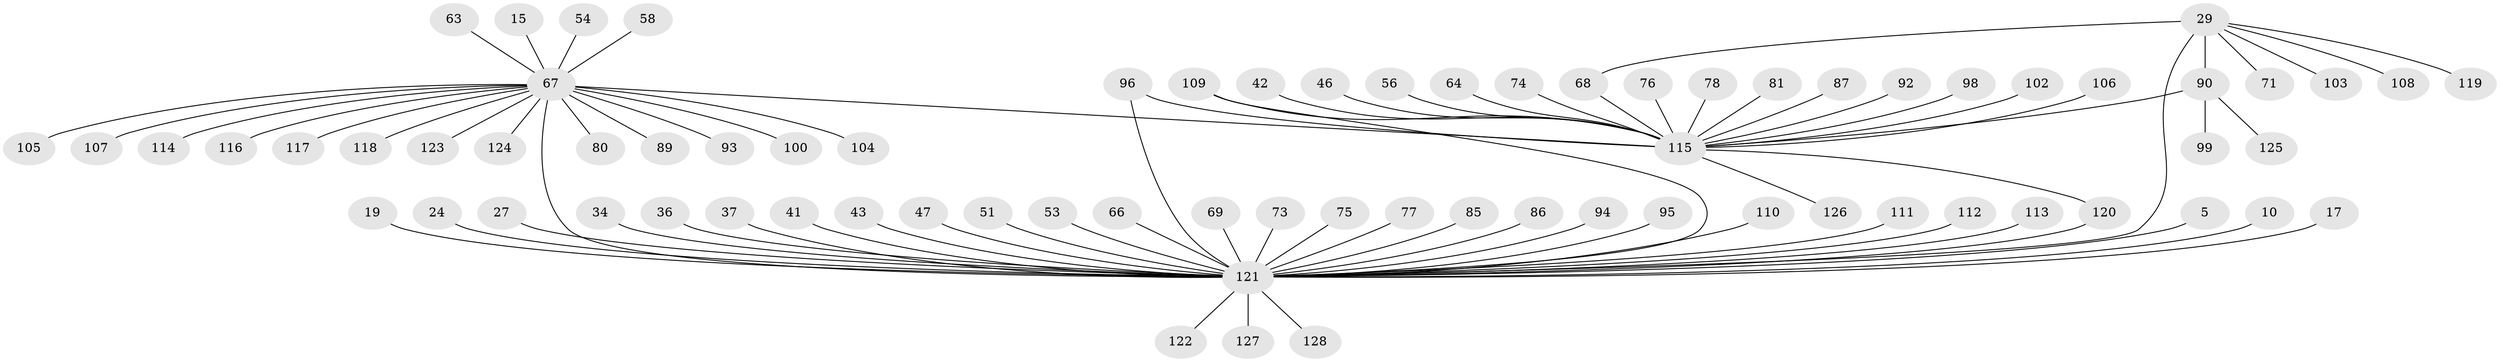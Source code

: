 // original degree distribution, {9: 0.0078125, 15: 0.0078125, 10: 0.0078125, 31: 0.0078125, 1: 0.640625, 6: 0.015625, 5: 0.0234375, 2: 0.1484375, 13: 0.0078125, 3: 0.09375, 7: 0.0078125, 4: 0.03125}
// Generated by graph-tools (version 1.1) at 2025/50/03/04/25 21:50:45]
// undirected, 76 vertices, 80 edges
graph export_dot {
graph [start="1"]
  node [color=gray90,style=filled];
  5;
  10;
  15;
  17;
  19;
  24;
  27;
  29 [super="+25+21"];
  34;
  36;
  37;
  41;
  42;
  43;
  46;
  47;
  51;
  53;
  54;
  56;
  58;
  63;
  64;
  66;
  67 [super="+2+33"];
  68 [super="+59+62"];
  69;
  71;
  73 [super="+28"];
  74;
  75;
  76;
  77;
  78;
  80;
  81 [super="+31"];
  85 [super="+61"];
  86;
  87;
  89;
  90 [super="+88"];
  92;
  93 [super="+82"];
  94;
  95;
  96 [super="+14"];
  98;
  99;
  100;
  102;
  103;
  104;
  105;
  106;
  107;
  108 [super="+91"];
  109;
  110 [super="+60"];
  111 [super="+97"];
  112;
  113 [super="+18+35+40+83"];
  114;
  115 [super="+44+84+79+20"];
  116;
  117;
  118;
  119;
  120 [super="+39+101"];
  121 [super="+50+4+55"];
  122 [super="+57"];
  123 [super="+70"];
  124;
  125;
  126 [super="+13"];
  127;
  128;
  5 -- 121;
  10 -- 121;
  15 -- 67;
  17 -- 121;
  19 -- 121;
  24 -- 121;
  27 -- 121;
  29 -- 103;
  29 -- 119;
  29 -- 71;
  29 -- 90 [weight=2];
  29 -- 121 [weight=3];
  29 -- 68;
  29 -- 108;
  34 -- 121;
  36 -- 121;
  37 -- 121;
  41 -- 121;
  42 -- 115;
  43 -- 121;
  46 -- 115;
  47 -- 121;
  51 -- 121;
  53 -- 121;
  54 -- 67;
  56 -- 115;
  58 -- 67;
  63 -- 67;
  64 -- 115;
  66 -- 121;
  67 -- 80;
  67 -- 89;
  67 -- 100;
  67 -- 104;
  67 -- 105;
  67 -- 107;
  67 -- 116;
  67 -- 117;
  67 -- 118;
  67 -- 124;
  67 -- 114;
  67 -- 121 [weight=5];
  67 -- 115 [weight=4];
  67 -- 123;
  67 -- 93;
  68 -- 115;
  69 -- 121;
  73 -- 121;
  74 -- 115;
  75 -- 121;
  76 -- 115;
  77 -- 121;
  78 -- 115;
  81 -- 115;
  85 -- 121;
  86 -- 121;
  87 -- 115;
  90 -- 99;
  90 -- 125;
  90 -- 115;
  92 -- 115;
  94 -- 121;
  95 -- 121;
  96 -- 121;
  96 -- 115;
  98 -- 115;
  102 -- 115;
  106 -- 115;
  109 -- 121;
  109 -- 115;
  110 -- 121;
  111 -- 121;
  112 -- 121;
  113 -- 121;
  115 -- 126;
  115 -- 120;
  120 -- 121;
  121 -- 122;
  121 -- 128;
  121 -- 127;
}
